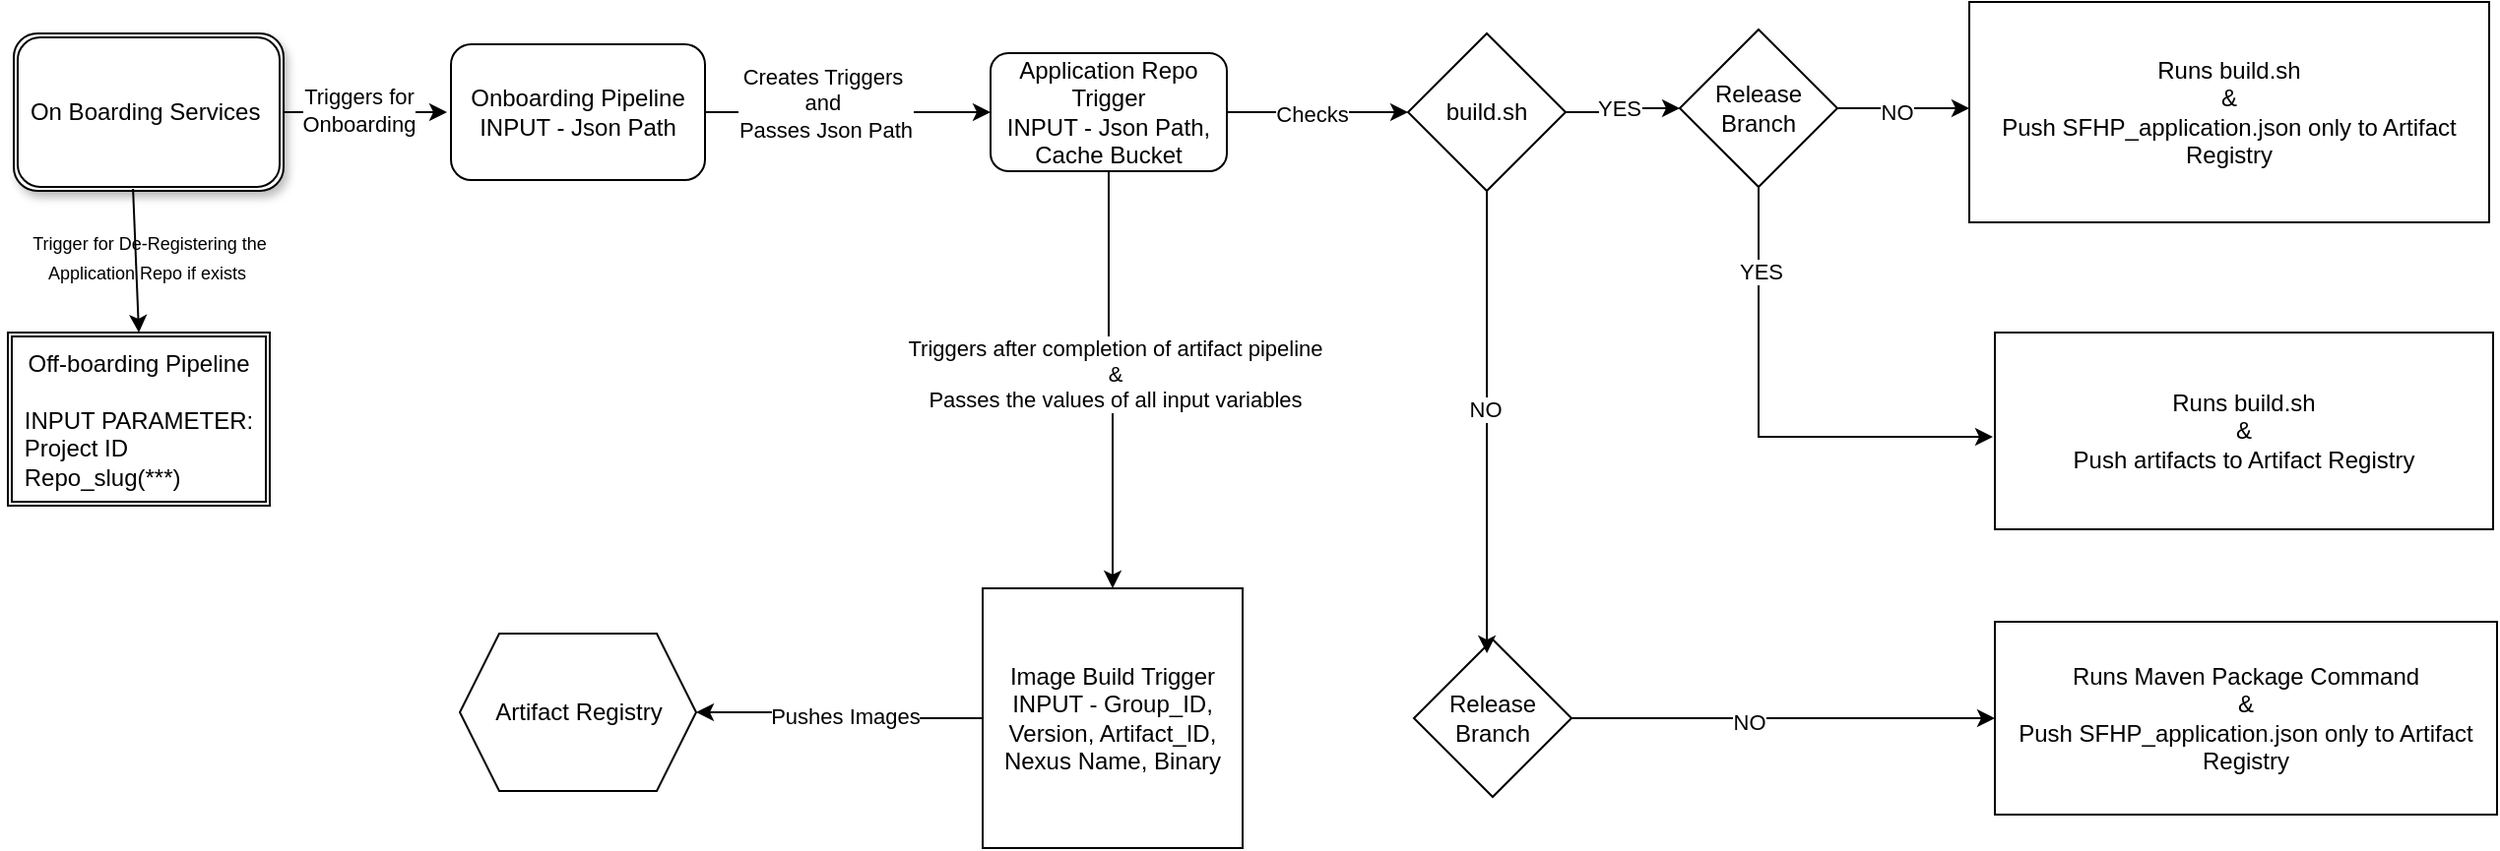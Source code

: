 <mxfile version="24.9.3">
  <diagram name="Page-1" id="xNSv_Cr6D6eYXkYYOSeu">
    <mxGraphModel dx="1266" dy="692" grid="0" gridSize="10" guides="1" tooltips="1" connect="1" arrows="1" fold="1" page="1" pageScale="1" pageWidth="850" pageHeight="1100" background="none" math="0" shadow="0">
      <root>
        <mxCell id="0" />
        <mxCell id="1" parent="0" />
        <mxCell id="HMm3c0mQo5H26Hu9wWOo-5" style="edgeStyle=orthogonalEdgeStyle;rounded=0;orthogonalLoop=1;jettySize=auto;html=1;" edge="1" parent="1" source="dJaUPLGE9bNAKMGCosSM-1">
          <mxGeometry relative="1" as="geometry">
            <mxPoint x="233" y="239" as="targetPoint" />
          </mxGeometry>
        </mxCell>
        <mxCell id="HMm3c0mQo5H26Hu9wWOo-6" value="Triggers for&lt;div&gt;Onboarding&lt;/div&gt;" style="edgeLabel;html=1;align=center;verticalAlign=middle;resizable=0;points=[];" vertex="1" connectable="0" parent="HMm3c0mQo5H26Hu9wWOo-5">
          <mxGeometry x="-0.09" y="1" relative="1" as="geometry">
            <mxPoint as="offset" />
          </mxGeometry>
        </mxCell>
        <mxCell id="dJaUPLGE9bNAKMGCosSM-1" value="On Boarding Services&amp;nbsp;" style="shape=ext;double=1;rounded=1;whiteSpace=wrap;html=1;shadow=1;" parent="1" vertex="1">
          <mxGeometry x="13" y="199" width="137" height="80" as="geometry" />
        </mxCell>
        <mxCell id="dJaUPLGE9bNAKMGCosSM-2" value="" style="endArrow=classic;html=1;rounded=0;exitX=0.442;exitY=0.988;exitDx=0;exitDy=0;exitPerimeter=0;entryX=0.5;entryY=0;entryDx=0;entryDy=0;" parent="1" source="dJaUPLGE9bNAKMGCosSM-1" target="dJaUPLGE9bNAKMGCosSM-3" edge="1">
          <mxGeometry width="50" height="50" relative="1" as="geometry">
            <mxPoint x="351" y="383" as="sourcePoint" />
            <mxPoint x="82" y="353" as="targetPoint" />
          </mxGeometry>
        </mxCell>
        <mxCell id="dJaUPLGE9bNAKMGCosSM-3" value="Off-boarding Pipeline&lt;div style=&quot;text-align: left;&quot;&gt;&lt;br&gt;&lt;/div&gt;&lt;div style=&quot;text-align: left;&quot;&gt;INPUT PARAMETER:&lt;/div&gt;&lt;div style=&quot;text-align: left;&quot;&gt;Project ID&lt;/div&gt;&lt;div style=&quot;text-align: left;&quot;&gt;Repo_slug(***)&lt;/div&gt;" style="shape=ext;double=1;rounded=0;whiteSpace=wrap;html=1;verticalAlign=top;" parent="1" vertex="1">
          <mxGeometry x="10" y="351" width="133" height="88" as="geometry" />
        </mxCell>
        <mxCell id="dJaUPLGE9bNAKMGCosSM-5" value="&lt;font style=&quot;font-size: 9px;&quot;&gt;Trigger for De-Registering the Application Repo if exists&amp;nbsp;&lt;/font&gt;" style="text;strokeColor=none;align=center;fillColor=none;html=1;verticalAlign=middle;whiteSpace=wrap;rounded=0;" parent="1" vertex="1">
          <mxGeometry x="6" y="297" width="152" height="30" as="geometry" />
        </mxCell>
        <mxCell id="HMm3c0mQo5H26Hu9wWOo-3" style="edgeStyle=orthogonalEdgeStyle;rounded=0;orthogonalLoop=1;jettySize=auto;html=1;entryX=0;entryY=0.5;entryDx=0;entryDy=0;" edge="1" parent="1" source="HMm3c0mQo5H26Hu9wWOo-2" target="HMm3c0mQo5H26Hu9wWOo-7">
          <mxGeometry relative="1" as="geometry">
            <mxPoint x="535" y="241" as="targetPoint" />
          </mxGeometry>
        </mxCell>
        <mxCell id="HMm3c0mQo5H26Hu9wWOo-4" value="Creates Triggers&amp;nbsp;&lt;div&gt;and&amp;nbsp;&lt;/div&gt;&lt;div&gt;Passes Json Path&lt;/div&gt;&lt;div&gt;&lt;br&gt;&lt;/div&gt;" style="edgeLabel;html=1;align=center;verticalAlign=middle;resizable=0;points=[];" vertex="1" connectable="0" parent="HMm3c0mQo5H26Hu9wWOo-3">
          <mxGeometry x="-0.219" relative="1" as="geometry">
            <mxPoint x="4" y="2" as="offset" />
          </mxGeometry>
        </mxCell>
        <mxCell id="HMm3c0mQo5H26Hu9wWOo-2" value="Onboarding Pipeline&lt;div&gt;INPUT - Json Path&lt;/div&gt;" style="rounded=1;whiteSpace=wrap;html=1;" vertex="1" parent="1">
          <mxGeometry x="235" y="204.5" width="129" height="69" as="geometry" />
        </mxCell>
        <mxCell id="HMm3c0mQo5H26Hu9wWOo-9" style="edgeStyle=orthogonalEdgeStyle;rounded=0;orthogonalLoop=1;jettySize=auto;html=1;entryX=0;entryY=0.5;entryDx=0;entryDy=0;" edge="1" parent="1" source="HMm3c0mQo5H26Hu9wWOo-7" target="HMm3c0mQo5H26Hu9wWOo-8">
          <mxGeometry relative="1" as="geometry" />
        </mxCell>
        <mxCell id="HMm3c0mQo5H26Hu9wWOo-10" value="Checks" style="edgeLabel;html=1;align=center;verticalAlign=middle;resizable=0;points=[];" vertex="1" connectable="0" parent="HMm3c0mQo5H26Hu9wWOo-9">
          <mxGeometry x="-0.065" y="-1" relative="1" as="geometry">
            <mxPoint as="offset" />
          </mxGeometry>
        </mxCell>
        <mxCell id="HMm3c0mQo5H26Hu9wWOo-31" style="edgeStyle=orthogonalEdgeStyle;rounded=0;orthogonalLoop=1;jettySize=auto;html=1;entryX=0.5;entryY=0;entryDx=0;entryDy=0;" edge="1" parent="1" source="HMm3c0mQo5H26Hu9wWOo-7" target="HMm3c0mQo5H26Hu9wWOo-30">
          <mxGeometry relative="1" as="geometry" />
        </mxCell>
        <mxCell id="HMm3c0mQo5H26Hu9wWOo-32" value="Triggers after completion of artifact pipeline&lt;div&gt;&amp;amp;&lt;/div&gt;&lt;div&gt;Passes the values of all input variables&lt;/div&gt;" style="edgeLabel;html=1;align=center;verticalAlign=middle;resizable=0;points=[];" vertex="1" connectable="0" parent="HMm3c0mQo5H26Hu9wWOo-31">
          <mxGeometry x="-0.037" y="3" relative="1" as="geometry">
            <mxPoint as="offset" />
          </mxGeometry>
        </mxCell>
        <mxCell id="HMm3c0mQo5H26Hu9wWOo-7" value="Application Repo Trigger&lt;div&gt;INPUT - Json Path, Cache Bucket&lt;/div&gt;" style="rounded=1;whiteSpace=wrap;html=1;" vertex="1" parent="1">
          <mxGeometry x="509" y="209" width="120" height="60" as="geometry" />
        </mxCell>
        <mxCell id="HMm3c0mQo5H26Hu9wWOo-12" style="edgeStyle=orthogonalEdgeStyle;rounded=0;orthogonalLoop=1;jettySize=auto;html=1;entryX=0;entryY=0.5;entryDx=0;entryDy=0;" edge="1" parent="1" source="HMm3c0mQo5H26Hu9wWOo-8" target="HMm3c0mQo5H26Hu9wWOo-11">
          <mxGeometry relative="1" as="geometry" />
        </mxCell>
        <mxCell id="HMm3c0mQo5H26Hu9wWOo-13" value="YES" style="edgeLabel;html=1;align=center;verticalAlign=middle;resizable=0;points=[];" vertex="1" connectable="0" parent="HMm3c0mQo5H26Hu9wWOo-12">
          <mxGeometry x="0.033" y="-2" relative="1" as="geometry">
            <mxPoint x="-2" y="-2" as="offset" />
          </mxGeometry>
        </mxCell>
        <mxCell id="HMm3c0mQo5H26Hu9wWOo-8" value="build.sh" style="rhombus;whiteSpace=wrap;html=1;" vertex="1" parent="1">
          <mxGeometry x="721" y="199" width="80" height="80" as="geometry" />
        </mxCell>
        <mxCell id="HMm3c0mQo5H26Hu9wWOo-15" style="edgeStyle=orthogonalEdgeStyle;rounded=0;orthogonalLoop=1;jettySize=auto;html=1;entryX=0;entryY=0.5;entryDx=0;entryDy=0;" edge="1" parent="1" source="HMm3c0mQo5H26Hu9wWOo-11">
          <mxGeometry relative="1" as="geometry">
            <mxPoint x="1006" y="237" as="targetPoint" />
          </mxGeometry>
        </mxCell>
        <mxCell id="HMm3c0mQo5H26Hu9wWOo-16" value="NO" style="edgeLabel;html=1;align=center;verticalAlign=middle;resizable=0;points=[];" vertex="1" connectable="0" parent="HMm3c0mQo5H26Hu9wWOo-15">
          <mxGeometry x="-0.104" y="-2" relative="1" as="geometry">
            <mxPoint as="offset" />
          </mxGeometry>
        </mxCell>
        <mxCell id="HMm3c0mQo5H26Hu9wWOo-19" style="edgeStyle=orthogonalEdgeStyle;rounded=0;orthogonalLoop=1;jettySize=auto;html=1;" edge="1" parent="1" source="HMm3c0mQo5H26Hu9wWOo-11">
          <mxGeometry relative="1" as="geometry">
            <mxPoint x="1018" y="404" as="targetPoint" />
            <Array as="points">
              <mxPoint x="899" y="404" />
            </Array>
          </mxGeometry>
        </mxCell>
        <mxCell id="HMm3c0mQo5H26Hu9wWOo-20" value="YES" style="edgeLabel;html=1;align=center;verticalAlign=middle;resizable=0;points=[];" vertex="1" connectable="0" parent="HMm3c0mQo5H26Hu9wWOo-19">
          <mxGeometry x="-0.65" y="1" relative="1" as="geometry">
            <mxPoint as="offset" />
          </mxGeometry>
        </mxCell>
        <mxCell id="HMm3c0mQo5H26Hu9wWOo-11" value="Release Branch" style="rhombus;whiteSpace=wrap;html=1;" vertex="1" parent="1">
          <mxGeometry x="859" y="197" width="80" height="80" as="geometry" />
        </mxCell>
        <mxCell id="HMm3c0mQo5H26Hu9wWOo-17" value="Runs build.sh&lt;div&gt;&amp;amp;&lt;/div&gt;&lt;div&gt;Push SFHP_application.json only to Artifact Registry&lt;/div&gt;" style="rounded=0;whiteSpace=wrap;html=1;" vertex="1" parent="1">
          <mxGeometry x="1006" y="183" width="264" height="112" as="geometry" />
        </mxCell>
        <mxCell id="HMm3c0mQo5H26Hu9wWOo-22" value="Runs build.sh&lt;div&gt;&amp;amp;&lt;/div&gt;&lt;div&gt;Push artifacts to Artifact Registry&lt;/div&gt;" style="rounded=0;whiteSpace=wrap;html=1;" vertex="1" parent="1">
          <mxGeometry x="1019" y="351" width="253" height="100" as="geometry" />
        </mxCell>
        <mxCell id="HMm3c0mQo5H26Hu9wWOo-28" style="edgeStyle=orthogonalEdgeStyle;rounded=0;orthogonalLoop=1;jettySize=auto;html=1;entryX=0;entryY=0.5;entryDx=0;entryDy=0;" edge="1" parent="1" source="HMm3c0mQo5H26Hu9wWOo-23" target="HMm3c0mQo5H26Hu9wWOo-26">
          <mxGeometry relative="1" as="geometry" />
        </mxCell>
        <mxCell id="HMm3c0mQo5H26Hu9wWOo-29" value="NO" style="edgeLabel;html=1;align=center;verticalAlign=middle;resizable=0;points=[];" vertex="1" connectable="0" parent="HMm3c0mQo5H26Hu9wWOo-28">
          <mxGeometry x="-0.163" y="-2" relative="1" as="geometry">
            <mxPoint as="offset" />
          </mxGeometry>
        </mxCell>
        <mxCell id="HMm3c0mQo5H26Hu9wWOo-23" value="Release Branch" style="rhombus;whiteSpace=wrap;html=1;" vertex="1" parent="1">
          <mxGeometry x="724" y="507" width="80" height="80" as="geometry" />
        </mxCell>
        <mxCell id="HMm3c0mQo5H26Hu9wWOo-24" style="edgeStyle=orthogonalEdgeStyle;rounded=0;orthogonalLoop=1;jettySize=auto;html=1;entryX=0.463;entryY=0.088;entryDx=0;entryDy=0;entryPerimeter=0;" edge="1" parent="1" source="HMm3c0mQo5H26Hu9wWOo-8" target="HMm3c0mQo5H26Hu9wWOo-23">
          <mxGeometry relative="1" as="geometry" />
        </mxCell>
        <mxCell id="HMm3c0mQo5H26Hu9wWOo-25" value="NO" style="edgeLabel;html=1;align=center;verticalAlign=middle;resizable=0;points=[];" vertex="1" connectable="0" parent="HMm3c0mQo5H26Hu9wWOo-24">
          <mxGeometry x="-0.058" y="-1" relative="1" as="geometry">
            <mxPoint as="offset" />
          </mxGeometry>
        </mxCell>
        <mxCell id="HMm3c0mQo5H26Hu9wWOo-26" value="Runs Maven Package Command&lt;div&gt;&amp;amp;&lt;/div&gt;&lt;div&gt;Push SFHP_application.json only to Artifact Registry&lt;/div&gt;" style="rounded=0;whiteSpace=wrap;html=1;" vertex="1" parent="1">
          <mxGeometry x="1019" y="498" width="255" height="98" as="geometry" />
        </mxCell>
        <mxCell id="HMm3c0mQo5H26Hu9wWOo-34" style="edgeStyle=orthogonalEdgeStyle;rounded=0;orthogonalLoop=1;jettySize=auto;html=1;entryX=1;entryY=0.5;entryDx=0;entryDy=0;" edge="1" parent="1" source="HMm3c0mQo5H26Hu9wWOo-30" target="HMm3c0mQo5H26Hu9wWOo-33">
          <mxGeometry relative="1" as="geometry" />
        </mxCell>
        <mxCell id="HMm3c0mQo5H26Hu9wWOo-35" value="Pushes Images" style="edgeLabel;html=1;align=center;verticalAlign=middle;resizable=0;points=[];" vertex="1" connectable="0" parent="HMm3c0mQo5H26Hu9wWOo-34">
          <mxGeometry x="0.006" y="-2" relative="1" as="geometry">
            <mxPoint as="offset" />
          </mxGeometry>
        </mxCell>
        <mxCell id="HMm3c0mQo5H26Hu9wWOo-30" value="Image Build Trigger&lt;div&gt;INPUT - Group_ID, Version, Artifact_ID, Nexus Name, Binary&lt;/div&gt;" style="whiteSpace=wrap;html=1;aspect=fixed;" vertex="1" parent="1">
          <mxGeometry x="505" y="481" width="132" height="132" as="geometry" />
        </mxCell>
        <mxCell id="HMm3c0mQo5H26Hu9wWOo-33" value="Artifact Registry" style="shape=hexagon;perimeter=hexagonPerimeter2;whiteSpace=wrap;html=1;fixedSize=1;" vertex="1" parent="1">
          <mxGeometry x="239.5" y="504" width="120" height="80" as="geometry" />
        </mxCell>
      </root>
    </mxGraphModel>
  </diagram>
</mxfile>
